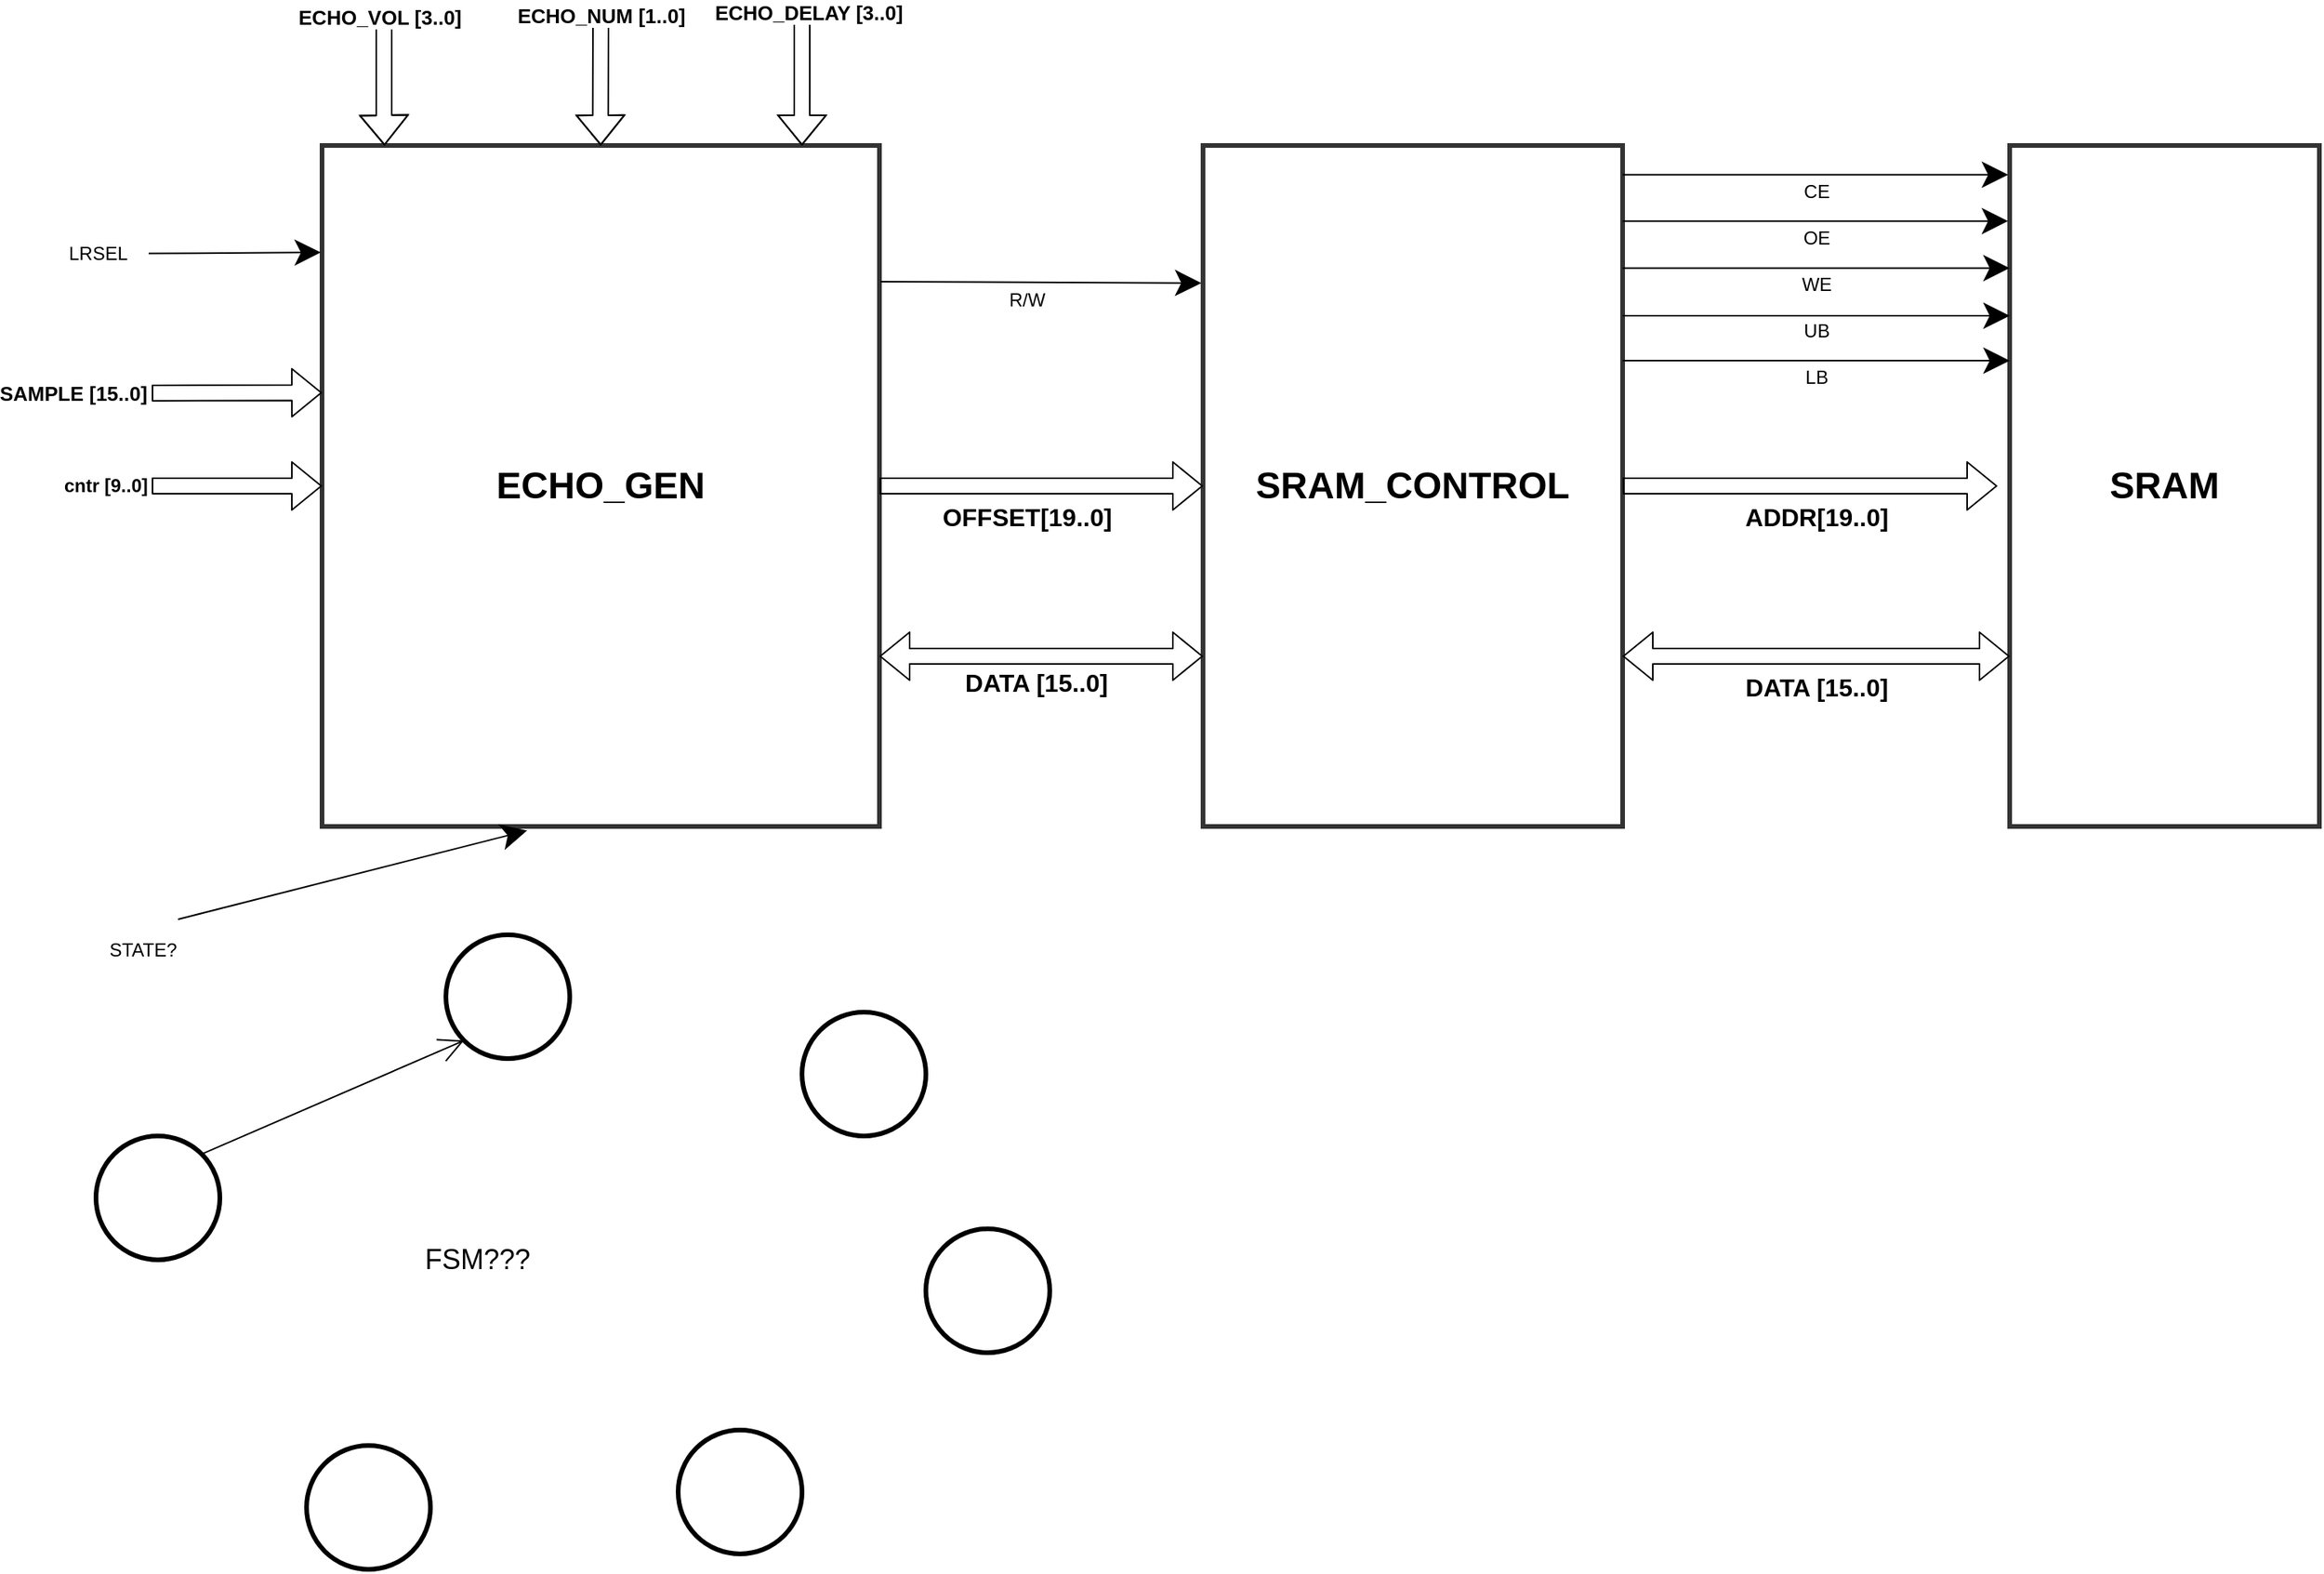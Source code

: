 <mxfile version="14.6.11" type="device"><diagram id="FBv9PNTjx43PunFSJMoF" name="Page-2"><mxGraphModel dx="2370" dy="1175" grid="1" gridSize="10" guides="1" tooltips="1" connect="1" arrows="1" fold="1" page="1" pageScale="1" pageWidth="1169" pageHeight="1654" math="0" shadow="0"><root><mxCell id="7xtdf-elFjrSV2deLlSb-0"/><mxCell id="7xtdf-elFjrSV2deLlSb-1" parent="7xtdf-elFjrSV2deLlSb-0"/><mxCell id="GFuDz8_xy9lb7_goKzwR-0" value="&lt;font style=&quot;font-size: 24px&quot;&gt;&lt;b&gt;ECHO_GEN&lt;/b&gt;&lt;/font&gt;" style="rounded=0;whiteSpace=wrap;html=1;hachureGap=4;pointerEvents=0;opacity=80;strokeWidth=3;" vertex="1" parent="7xtdf-elFjrSV2deLlSb-1"><mxGeometry x="600" y="480" width="360" height="440" as="geometry"/></mxCell><mxCell id="GFuDz8_xy9lb7_goKzwR-1" value="LRSEL" style="text;html=1;align=center;verticalAlign=middle;resizable=0;points=[];autosize=1;strokeColor=none;fillColor=none;fontStyle=0;fontSize=12;" vertex="1" parent="7xtdf-elFjrSV2deLlSb-1"><mxGeometry x="430" y="540" width="50" height="20" as="geometry"/></mxCell><mxCell id="GFuDz8_xy9lb7_goKzwR-4" value="" style="endArrow=classic;html=1;startSize=14;endSize=14;sourcePerimeterSpacing=8;targetPerimeterSpacing=8;entryX=-0.002;entryY=0.157;entryDx=0;entryDy=0;entryPerimeter=0;" edge="1" parent="7xtdf-elFjrSV2deLlSb-1" source="GFuDz8_xy9lb7_goKzwR-1" target="GFuDz8_xy9lb7_goKzwR-0"><mxGeometry width="50" height="50" relative="1" as="geometry"><mxPoint x="625" y="630" as="sourcePoint"/><mxPoint x="605" y="537" as="targetPoint"/></mxGeometry></mxCell><mxCell id="GFuDz8_xy9lb7_goKzwR-16" value="&lt;b&gt;&lt;font style=&quot;font-size: 24px&quot;&gt;SRAM_CONTROL&lt;/font&gt;&lt;/b&gt;" style="rounded=0;whiteSpace=wrap;html=1;hachureGap=4;pointerEvents=0;opacity=80;strokeWidth=3;" vertex="1" parent="7xtdf-elFjrSV2deLlSb-1"><mxGeometry x="1169" y="480" width="271" height="440" as="geometry"/></mxCell><mxCell id="GFuDz8_xy9lb7_goKzwR-17" value="R/W" style="text;html=1;align=center;verticalAlign=middle;resizable=0;points=[];autosize=1;strokeColor=none;fillColor=none;fontSize=12;" vertex="1" parent="7xtdf-elFjrSV2deLlSb-1"><mxGeometry x="1035" y="570" width="40" height="20" as="geometry"/></mxCell><mxCell id="GFuDz8_xy9lb7_goKzwR-18" value="" style="endArrow=classic;html=1;startSize=14;endSize=14;sourcePerimeterSpacing=8;targetPerimeterSpacing=8;exitX=1.002;exitY=0.2;exitDx=0;exitDy=0;exitPerimeter=0;entryX=-0.004;entryY=0.202;entryDx=0;entryDy=0;entryPerimeter=0;" edge="1" parent="7xtdf-elFjrSV2deLlSb-1" source="GFuDz8_xy9lb7_goKzwR-0" target="GFuDz8_xy9lb7_goKzwR-16"><mxGeometry width="50" height="50" relative="1" as="geometry"><mxPoint x="1154" y="690" as="sourcePoint"/><mxPoint x="1173" y="570" as="targetPoint"/></mxGeometry></mxCell><mxCell id="GFuDz8_xy9lb7_goKzwR-19" value="" style="shape=flexArrow;endArrow=classic;html=1;sourcePerimeterSpacing=8;targetPerimeterSpacing=8;entryX=0;entryY=0.5;entryDx=0;entryDy=0;exitX=1;exitY=0.5;exitDx=0;exitDy=0;" edge="1" parent="7xtdf-elFjrSV2deLlSb-1" source="GFuDz8_xy9lb7_goKzwR-0" target="GFuDz8_xy9lb7_goKzwR-16"><mxGeometry width="50" height="50" relative="1" as="geometry"><mxPoint x="1090" y="700" as="sourcePoint"/><mxPoint x="1145" y="700" as="targetPoint"/></mxGeometry></mxCell><mxCell id="GFuDz8_xy9lb7_goKzwR-20" value="&lt;b&gt;&lt;font style=&quot;font-size: 16px&quot;&gt;OFFSET[19..0]&lt;/font&gt;&lt;/b&gt;" style="text;html=1;align=center;verticalAlign=middle;resizable=0;points=[];autosize=1;strokeColor=none;fillColor=none;" vertex="1" parent="7xtdf-elFjrSV2deLlSb-1"><mxGeometry x="990" y="710" width="130" height="20" as="geometry"/></mxCell><mxCell id="GFuDz8_xy9lb7_goKzwR-21" value="&lt;b&gt;&lt;font style=&quot;font-size: 24px&quot;&gt;SRAM&lt;/font&gt;&lt;/b&gt;" style="rounded=0;whiteSpace=wrap;html=1;hachureGap=4;pointerEvents=0;opacity=80;strokeWidth=3;" vertex="1" parent="7xtdf-elFjrSV2deLlSb-1"><mxGeometry x="1690" y="480" width="200" height="440" as="geometry"/></mxCell><mxCell id="GFuDz8_xy9lb7_goKzwR-22" value="CE" style="text;html=1;align=center;verticalAlign=middle;resizable=0;points=[];autosize=1;strokeColor=none;fillColor=none;" vertex="1" parent="7xtdf-elFjrSV2deLlSb-1"><mxGeometry x="1550" y="500" width="30" height="20" as="geometry"/></mxCell><mxCell id="GFuDz8_xy9lb7_goKzwR-23" value="" style="endArrow=classic;html=1;startSize=14;endSize=14;sourcePerimeterSpacing=8;targetPerimeterSpacing=8;entryX=-0.005;entryY=0.043;entryDx=0;entryDy=0;entryPerimeter=0;exitX=1;exitY=0.043;exitDx=0;exitDy=0;exitPerimeter=0;" edge="1" parent="7xtdf-elFjrSV2deLlSb-1" source="GFuDz8_xy9lb7_goKzwR-16" target="GFuDz8_xy9lb7_goKzwR-21"><mxGeometry width="50" height="50" relative="1" as="geometry"><mxPoint x="1605.0" y="499.775" as="sourcePoint"/><mxPoint x="1691.62" y="499.08" as="targetPoint"/></mxGeometry></mxCell><mxCell id="GFuDz8_xy9lb7_goKzwR-24" value="" style="shape=flexArrow;endArrow=classic;html=1;sourcePerimeterSpacing=8;targetPerimeterSpacing=8;exitX=1;exitY=0.5;exitDx=0;exitDy=0;" edge="1" parent="7xtdf-elFjrSV2deLlSb-1" source="GFuDz8_xy9lb7_goKzwR-16" target="GFuDz8_xy9lb7_goKzwR-21"><mxGeometry width="50" height="50" relative="1" as="geometry"><mxPoint x="1620.0" y="670" as="sourcePoint"/><mxPoint x="1692" y="670" as="targetPoint"/></mxGeometry></mxCell><mxCell id="GFuDz8_xy9lb7_goKzwR-25" value="&lt;b&gt;&lt;font style=&quot;font-size: 16px&quot;&gt;ADDR[19..0]&lt;/font&gt;&lt;/b&gt;" style="text;html=1;align=center;verticalAlign=middle;resizable=0;points=[];autosize=1;strokeColor=none;fillColor=none;" vertex="1" parent="7xtdf-elFjrSV2deLlSb-1"><mxGeometry x="1510" y="710" width="110" height="20" as="geometry"/></mxCell><mxCell id="GFuDz8_xy9lb7_goKzwR-26" value="" style="shape=flexArrow;endArrow=classic;startArrow=classic;html=1;sourcePerimeterSpacing=8;targetPerimeterSpacing=8;entryX=0;entryY=0.75;entryDx=0;entryDy=0;exitX=1;exitY=0.75;exitDx=0;exitDy=0;" edge="1" parent="7xtdf-elFjrSV2deLlSb-1" source="GFuDz8_xy9lb7_goKzwR-16" target="GFuDz8_xy9lb7_goKzwR-21"><mxGeometry width="100" height="100" relative="1" as="geometry"><mxPoint x="1585" y="790" as="sourcePoint"/><mxPoint x="1685" y="690" as="targetPoint"/></mxGeometry></mxCell><mxCell id="GFuDz8_xy9lb7_goKzwR-27" value="&lt;b&gt;&lt;font style=&quot;font-size: 16px&quot;&gt;DATA [15..0]&lt;/font&gt;&lt;/b&gt;" style="edgeLabel;html=1;align=center;verticalAlign=middle;resizable=0;points=[];" vertex="1" connectable="0" parent="GFuDz8_xy9lb7_goKzwR-26"><mxGeometry x="-0.021" y="-2" relative="1" as="geometry"><mxPoint x="2" y="18" as="offset"/></mxGeometry></mxCell><mxCell id="GFuDz8_xy9lb7_goKzwR-54" value="&lt;b&gt;&lt;font style=&quot;font-size: 16px&quot;&gt;DATA [15..0]&lt;/font&gt;&lt;/b&gt;" style="edgeLabel;html=1;align=center;verticalAlign=middle;resizable=0;points=[];" vertex="1" connectable="0" parent="GFuDz8_xy9lb7_goKzwR-26"><mxGeometry x="-0.021" y="-2" relative="1" as="geometry"><mxPoint x="-502" y="15" as="offset"/></mxGeometry></mxCell><mxCell id="GFuDz8_xy9lb7_goKzwR-28" value="OE" style="text;html=1;align=center;verticalAlign=middle;resizable=0;points=[];autosize=1;strokeColor=none;fillColor=none;" vertex="1" parent="7xtdf-elFjrSV2deLlSb-1"><mxGeometry x="1550" y="530" width="30" height="20" as="geometry"/></mxCell><mxCell id="GFuDz8_xy9lb7_goKzwR-29" value="" style="endArrow=classic;html=1;startSize=14;endSize=14;sourcePerimeterSpacing=8;targetPerimeterSpacing=8;entryX=-0.005;entryY=0.111;entryDx=0;entryDy=0;entryPerimeter=0;exitX=1;exitY=0.111;exitDx=0;exitDy=0;exitPerimeter=0;" edge="1" parent="7xtdf-elFjrSV2deLlSb-1" source="GFuDz8_xy9lb7_goKzwR-16" target="GFuDz8_xy9lb7_goKzwR-21"><mxGeometry width="50" height="50" relative="1" as="geometry"><mxPoint x="1605.0" y="529.775" as="sourcePoint"/><mxPoint x="1691.62" y="529.08" as="targetPoint"/></mxGeometry></mxCell><mxCell id="GFuDz8_xy9lb7_goKzwR-30" value="WE" style="text;html=1;align=center;verticalAlign=middle;resizable=0;points=[];autosize=1;strokeColor=none;fillColor=none;" vertex="1" parent="7xtdf-elFjrSV2deLlSb-1"><mxGeometry x="1550" y="560" width="30" height="20" as="geometry"/></mxCell><mxCell id="GFuDz8_xy9lb7_goKzwR-31" value="" style="endArrow=classic;html=1;startSize=14;endSize=14;sourcePerimeterSpacing=8;targetPerimeterSpacing=8;entryX=0;entryY=0.18;entryDx=0;entryDy=0;entryPerimeter=0;exitX=1;exitY=0.18;exitDx=0;exitDy=0;exitPerimeter=0;" edge="1" parent="7xtdf-elFjrSV2deLlSb-1" source="GFuDz8_xy9lb7_goKzwR-16" target="GFuDz8_xy9lb7_goKzwR-21"><mxGeometry width="50" height="50" relative="1" as="geometry"><mxPoint x="1605.38" y="559.775" as="sourcePoint"/><mxPoint x="1692" y="559.08" as="targetPoint"/></mxGeometry></mxCell><mxCell id="GFuDz8_xy9lb7_goKzwR-32" value="UB" style="text;html=1;align=center;verticalAlign=middle;resizable=0;points=[];autosize=1;strokeColor=none;fillColor=none;" vertex="1" parent="7xtdf-elFjrSV2deLlSb-1"><mxGeometry x="1550" y="590" width="30" height="20" as="geometry"/></mxCell><mxCell id="GFuDz8_xy9lb7_goKzwR-33" value="" style="endArrow=classic;html=1;startSize=14;endSize=14;sourcePerimeterSpacing=8;targetPerimeterSpacing=8;entryX=0;entryY=0.25;entryDx=0;entryDy=0;exitX=1;exitY=0.25;exitDx=0;exitDy=0;" edge="1" parent="7xtdf-elFjrSV2deLlSb-1" source="GFuDz8_xy9lb7_goKzwR-16" target="GFuDz8_xy9lb7_goKzwR-21"><mxGeometry width="50" height="50" relative="1" as="geometry"><mxPoint x="1605.38" y="589.775" as="sourcePoint"/><mxPoint x="1692" y="589.08" as="targetPoint"/></mxGeometry></mxCell><mxCell id="GFuDz8_xy9lb7_goKzwR-34" value="LB" style="text;html=1;align=center;verticalAlign=middle;resizable=0;points=[];autosize=1;strokeColor=none;fillColor=none;" vertex="1" parent="7xtdf-elFjrSV2deLlSb-1"><mxGeometry x="1550" y="620" width="30" height="20" as="geometry"/></mxCell><mxCell id="GFuDz8_xy9lb7_goKzwR-35" value="" style="endArrow=classic;html=1;startSize=14;endSize=14;sourcePerimeterSpacing=8;targetPerimeterSpacing=8;entryX=0;entryY=0.316;entryDx=0;entryDy=0;entryPerimeter=0;exitX=1;exitY=0.316;exitDx=0;exitDy=0;exitPerimeter=0;" edge="1" parent="7xtdf-elFjrSV2deLlSb-1" source="GFuDz8_xy9lb7_goKzwR-16" target="GFuDz8_xy9lb7_goKzwR-21"><mxGeometry width="50" height="50" relative="1" as="geometry"><mxPoint x="1605" y="619" as="sourcePoint"/><mxPoint x="1692" y="619.08" as="targetPoint"/></mxGeometry></mxCell><mxCell id="GFuDz8_xy9lb7_goKzwR-36" value="STATE?" style="text;html=1;align=center;verticalAlign=middle;resizable=0;points=[];autosize=1;strokeColor=none;fillColor=none;" vertex="1" parent="7xtdf-elFjrSV2deLlSb-1"><mxGeometry x="454" y="990" width="60" height="20" as="geometry"/></mxCell><mxCell id="GFuDz8_xy9lb7_goKzwR-37" value="" style="endArrow=classic;html=1;startSize=14;endSize=14;sourcePerimeterSpacing=8;targetPerimeterSpacing=8;entryX=0.368;entryY=1.006;entryDx=0;entryDy=0;entryPerimeter=0;" edge="1" parent="7xtdf-elFjrSV2deLlSb-1" target="GFuDz8_xy9lb7_goKzwR-0"><mxGeometry width="50" height="50" relative="1" as="geometry"><mxPoint x="507" y="980" as="sourcePoint"/><mxPoint x="1170.0" y="599.08" as="targetPoint"/></mxGeometry></mxCell><mxCell id="GFuDz8_xy9lb7_goKzwR-38" value="" style="ellipse;whiteSpace=wrap;html=1;aspect=fixed;dashed=1;hachureGap=4;pointerEvents=0;strokeWidth=3;opacity=20;" vertex="1" parent="7xtdf-elFjrSV2deLlSb-1"><mxGeometry x="454" y="1120" width="80" height="80" as="geometry"/></mxCell><mxCell id="GFuDz8_xy9lb7_goKzwR-39" value="" style="ellipse;whiteSpace=wrap;html=1;aspect=fixed;hachureGap=4;pointerEvents=0;strokeWidth=3;" vertex="1" parent="7xtdf-elFjrSV2deLlSb-1"><mxGeometry x="680" y="990" width="80" height="80" as="geometry"/></mxCell><mxCell id="GFuDz8_xy9lb7_goKzwR-40" value="" style="ellipse;whiteSpace=wrap;html=1;aspect=fixed;dashed=1;hachureGap=4;pointerEvents=0;strokeWidth=3;opacity=20;" vertex="1" parent="7xtdf-elFjrSV2deLlSb-1"><mxGeometry x="910" y="1040" width="80" height="80" as="geometry"/></mxCell><mxCell id="GFuDz8_xy9lb7_goKzwR-41" value="" style="ellipse;whiteSpace=wrap;html=1;aspect=fixed;dashed=1;hachureGap=4;pointerEvents=0;strokeWidth=3;opacity=20;" vertex="1" parent="7xtdf-elFjrSV2deLlSb-1"><mxGeometry x="990" y="1180" width="80" height="80" as="geometry"/></mxCell><mxCell id="GFuDz8_xy9lb7_goKzwR-42" value="" style="ellipse;whiteSpace=wrap;html=1;aspect=fixed;dashed=1;hachureGap=4;pointerEvents=0;strokeWidth=3;opacity=20;" vertex="1" parent="7xtdf-elFjrSV2deLlSb-1"><mxGeometry x="830" y="1310" width="80" height="80" as="geometry"/></mxCell><mxCell id="GFuDz8_xy9lb7_goKzwR-43" value="" style="ellipse;whiteSpace=wrap;html=1;aspect=fixed;hachureGap=4;pointerEvents=0;strokeWidth=3;" vertex="1" parent="7xtdf-elFjrSV2deLlSb-1"><mxGeometry x="590" y="1320" width="80" height="80" as="geometry"/></mxCell><mxCell id="GFuDz8_xy9lb7_goKzwR-44" style="edgeStyle=none;curved=1;rounded=0;orthogonalLoop=1;jettySize=auto;html=1;exitX=1;exitY=0;exitDx=0;exitDy=0;entryX=0;entryY=1;entryDx=0;entryDy=0;endArrow=open;startSize=14;endSize=14;sourcePerimeterSpacing=8;targetPerimeterSpacing=8;" edge="1" parent="7xtdf-elFjrSV2deLlSb-1" source="GFuDz8_xy9lb7_goKzwR-45" target="GFuDz8_xy9lb7_goKzwR-39"><mxGeometry relative="1" as="geometry"/></mxCell><mxCell id="GFuDz8_xy9lb7_goKzwR-45" value="" style="ellipse;whiteSpace=wrap;html=1;aspect=fixed;hachureGap=4;pointerEvents=0;strokeWidth=3;" vertex="1" parent="7xtdf-elFjrSV2deLlSb-1"><mxGeometry x="454" y="1120" width="80" height="80" as="geometry"/></mxCell><mxCell id="GFuDz8_xy9lb7_goKzwR-46" value="" style="ellipse;whiteSpace=wrap;html=1;aspect=fixed;hachureGap=4;pointerEvents=0;strokeWidth=3;" vertex="1" parent="7xtdf-elFjrSV2deLlSb-1"><mxGeometry x="910" y="1040" width="80" height="80" as="geometry"/></mxCell><mxCell id="GFuDz8_xy9lb7_goKzwR-47" value="" style="ellipse;whiteSpace=wrap;html=1;aspect=fixed;hachureGap=4;pointerEvents=0;strokeWidth=3;" vertex="1" parent="7xtdf-elFjrSV2deLlSb-1"><mxGeometry x="990" y="1180" width="80" height="80" as="geometry"/></mxCell><mxCell id="GFuDz8_xy9lb7_goKzwR-48" value="" style="ellipse;whiteSpace=wrap;html=1;aspect=fixed;hachureGap=4;pointerEvents=0;strokeWidth=3;" vertex="1" parent="7xtdf-elFjrSV2deLlSb-1"><mxGeometry x="830" y="1310" width="80" height="80" as="geometry"/></mxCell><mxCell id="GFuDz8_xy9lb7_goKzwR-49" value="&lt;font style=&quot;font-size: 18px&quot;&gt;FSM???&lt;/font&gt;" style="text;html=1;align=center;verticalAlign=middle;resizable=0;points=[];autosize=1;strokeColor=none;fillColor=none;" vertex="1" parent="7xtdf-elFjrSV2deLlSb-1"><mxGeometry x="660" y="1190" width="80" height="20" as="geometry"/></mxCell><mxCell id="GFuDz8_xy9lb7_goKzwR-52" value="" style="shape=flexArrow;endArrow=block;html=1;entryX=0;entryY=0.75;entryDx=0;entryDy=0;exitX=1;exitY=0.75;exitDx=0;exitDy=0;startArrow=block;" edge="1" parent="7xtdf-elFjrSV2deLlSb-1" source="GFuDz8_xy9lb7_goKzwR-0" target="GFuDz8_xy9lb7_goKzwR-16"><mxGeometry width="50" height="50" relative="1" as="geometry"><mxPoint x="1020" y="852" as="sourcePoint"/><mxPoint x="1070" y="802" as="targetPoint"/></mxGeometry></mxCell><mxCell id="GFuDz8_xy9lb7_goKzwR-57" value="" style="shape=flexArrow;endArrow=classic;html=1;strokeColor=#000000;fillColor=none;entryX=0.112;entryY=0;entryDx=0;entryDy=0;entryPerimeter=0;" edge="1" parent="7xtdf-elFjrSV2deLlSb-1" target="GFuDz8_xy9lb7_goKzwR-0"><mxGeometry width="50" height="50" relative="1" as="geometry"><mxPoint x="640" y="400" as="sourcePoint"/><mxPoint x="640" y="480" as="targetPoint"/><Array as="points"><mxPoint x="640" y="460"/></Array></mxGeometry></mxCell><mxCell id="GFuDz8_xy9lb7_goKzwR-58" value="ECHO_VOL [3..0]" style="edgeLabel;html=1;align=center;verticalAlign=middle;resizable=0;points=[];fontStyle=1;fontSize=13;" vertex="1" connectable="0" parent="GFuDz8_xy9lb7_goKzwR-57"><mxGeometry x="-0.283" relative="1" as="geometry"><mxPoint x="-3" y="-32" as="offset"/></mxGeometry></mxCell><mxCell id="GFuDz8_xy9lb7_goKzwR-59" value="" style="shape=flexArrow;endArrow=classic;html=1;fontSize=12;strokeColor=#000000;fillColor=none;entryX=0.5;entryY=0;entryDx=0;entryDy=0;" edge="1" parent="7xtdf-elFjrSV2deLlSb-1" target="GFuDz8_xy9lb7_goKzwR-0"><mxGeometry width="50" height="50" relative="1" as="geometry"><mxPoint x="780" y="400" as="sourcePoint"/><mxPoint x="780" y="480" as="targetPoint"/><Array as="points"><mxPoint x="779.83" y="460"/></Array></mxGeometry></mxCell><mxCell id="GFuDz8_xy9lb7_goKzwR-60" value="ECHO_NUM [1..0]" style="edgeLabel;html=1;align=center;verticalAlign=middle;resizable=0;points=[];fontSize=13;fontStyle=1;labelBackgroundColor=#ffffff;" vertex="1" connectable="0" parent="GFuDz8_xy9lb7_goKzwR-59"><mxGeometry x="-0.373" relative="1" as="geometry"><mxPoint y="-29" as="offset"/></mxGeometry></mxCell><mxCell id="GFuDz8_xy9lb7_goKzwR-61" value="" style="shape=flexArrow;endArrow=classic;html=1;fontSize=12;strokeColor=#000000;fillColor=none;entryX=0.861;entryY=0;entryDx=0;entryDy=0;entryPerimeter=0;" edge="1" parent="7xtdf-elFjrSV2deLlSb-1" target="GFuDz8_xy9lb7_goKzwR-0"><mxGeometry width="50" height="50" relative="1" as="geometry"><mxPoint x="910" y="400" as="sourcePoint"/><mxPoint x="910" y="470" as="targetPoint"/><Array as="points"><mxPoint x="910" y="440"/></Array></mxGeometry></mxCell><mxCell id="GFuDz8_xy9lb7_goKzwR-62" value="&lt;b style=&quot;font-size: 13px;&quot;&gt;ECHO_DELAY [3..0]&lt;/b&gt;" style="edgeLabel;html=1;align=center;verticalAlign=middle;resizable=0;points=[];fontSize=13;" vertex="1" connectable="0" parent="GFuDz8_xy9lb7_goKzwR-61"><mxGeometry x="-0.596" y="1" relative="1" as="geometry"><mxPoint x="3" y="-22" as="offset"/></mxGeometry></mxCell><mxCell id="GFuDz8_xy9lb7_goKzwR-63" value="" style="shape=flexArrow;endArrow=classic;html=1;fontSize=12;strokeColor=#000000;fillColor=none;entryX=0;entryY=0.363;entryDx=0;entryDy=0;entryPerimeter=0;" edge="1" parent="7xtdf-elFjrSV2deLlSb-1" target="GFuDz8_xy9lb7_goKzwR-0"><mxGeometry width="50" height="50" relative="1" as="geometry"><mxPoint x="490" y="640" as="sourcePoint"/><mxPoint x="480" y="590" as="targetPoint"/></mxGeometry></mxCell><mxCell id="GFuDz8_xy9lb7_goKzwR-64" value="SAMPLE [15..0]" style="edgeLabel;html=1;align=center;verticalAlign=middle;resizable=0;points=[];fontSize=13;fontStyle=1" vertex="1" connectable="0" parent="GFuDz8_xy9lb7_goKzwR-63"><mxGeometry x="-0.433" y="-1" relative="1" as="geometry"><mxPoint x="-82" y="-1" as="offset"/></mxGeometry></mxCell><mxCell id="GFuDz8_xy9lb7_goKzwR-66" value="" style="shape=flexArrow;endArrow=classic;html=1;fontSize=12;strokeColor=#000000;fillColor=none;entryX=0;entryY=0.5;entryDx=0;entryDy=0;" edge="1" parent="7xtdf-elFjrSV2deLlSb-1" target="GFuDz8_xy9lb7_goKzwR-0"><mxGeometry width="50" height="50" relative="1" as="geometry"><mxPoint x="490" y="700" as="sourcePoint"/><mxPoint x="490" y="730" as="targetPoint"/></mxGeometry></mxCell><mxCell id="GFuDz8_xy9lb7_goKzwR-67" value="&lt;b&gt;cntr [9..0]&lt;/b&gt;" style="edgeLabel;html=1;align=center;verticalAlign=middle;resizable=0;points=[];fontSize=12;" vertex="1" connectable="0" parent="GFuDz8_xy9lb7_goKzwR-66"><mxGeometry x="-0.56" y="2" relative="1" as="geometry"><mxPoint x="-54" y="2" as="offset"/></mxGeometry></mxCell></root></mxGraphModel></diagram></mxfile>